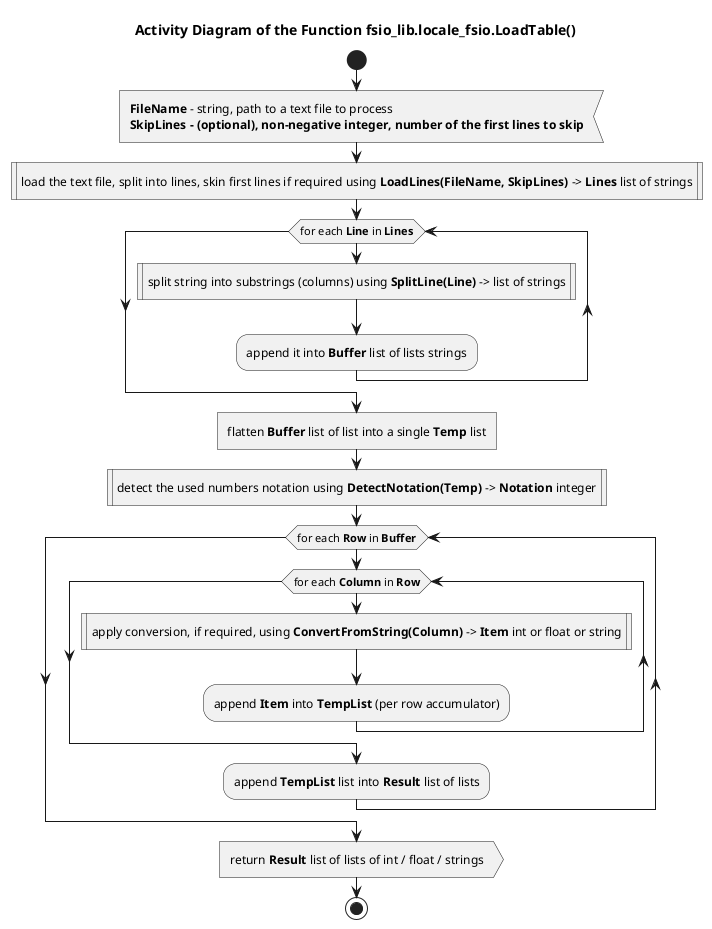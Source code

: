 @startuml locale_fsio_load_table

title Activity Diagram of the Function fsio_lib.locale_fsio.LoadTable()

start

:<b>FileName</b> - string, path to a text file to process
<b>SkipLines<b> - (optional), non-negative integer, number of the first lines to skip<

:load the text file, split into lines, skin first lines if required using <b>LoadLines(FileName, SkipLines)</b> -> <b>Lines</b> list of strings|

while (for each <b>Line</b> in <b>Lines</b>)
    :split string into substrings (columns) using <b>SplitLine(Line)</b> -> list of strings|
    
    :append it into <b>Buffer</b> list of lists strings;
end while

:flatten <b>Buffer</b> list of list into a single <b>Temp</b> list]

:detect the used numbers notation using <b>DetectNotation(Temp)</b> -> <b>Notation</b> integer|

while (for each <b>Row</b> in <b>Buffer</b>)
    while (for each <b>Column</b> in <b>Row</b>)
        :apply conversion, if required, using <b>ConvertFromString(Column)</b> -> <b>Item</b> int or float or string|
        
        :append <b>Item</b> into <b>TempList</b> (per row accumulator);
    end while
    
    :append <b>TempList</b> list into <b>Result</b> list of lists;
end while

:return <b>Result</b> list of lists of int / float / strings>

stop

@enduml